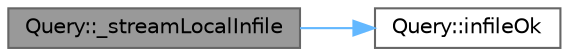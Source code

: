 digraph "Query::_streamLocalInfile"
{
 // INTERACTIVE_SVG=YES
 // LATEX_PDF_SIZE
  bgcolor="transparent";
  edge [fontname=Helvetica,fontsize=10,labelfontname=Helvetica,labelfontsize=10];
  node [fontname=Helvetica,fontsize=10,shape=box,height=0.2,width=0.4];
  rankdir="LR";
  Node1 [id="Node000001",label="Query::_streamLocalInfile",height=0.2,width=0.4,color="gray40", fillcolor="grey60", style="filled", fontcolor="black",tooltip=" "];
  Node1 -> Node2 [id="edge2_Node000001_Node000002",color="steelblue1",style="solid",tooltip=" "];
  Node2 [id="Node000002",label="Query::infileOk",height=0.2,width=0.4,color="grey40", fillcolor="white", style="filled",URL="$d4/d6a/a00704_af43ed3d114a3ecd14d8410426486fdf4.html#af43ed3d114a3ecd14d8410426486fdf4",tooltip=" "];
}
